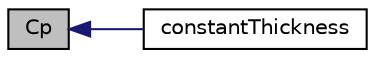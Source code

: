 digraph "Cp"
{
  bgcolor="transparent";
  edge [fontname="Helvetica",fontsize="10",labelfontname="Helvetica",labelfontsize="10"];
  node [fontname="Helvetica",fontsize="10",shape=record];
  rankdir="LR";
  Node1 [label="Cp",height=0.2,width=0.4,color="black", fillcolor="grey75", style="filled", fontcolor="black"];
  Node1 -> Node2 [dir="back",color="midnightblue",fontsize="10",style="solid",fontname="Helvetica"];
  Node2 [label="constantThickness",height=0.2,width=0.4,color="black",URL="$a02658.html#ab7b774fc6e6e6d807402ea7d714deaa5",tooltip="Return if region has constant thickness. "];
}
